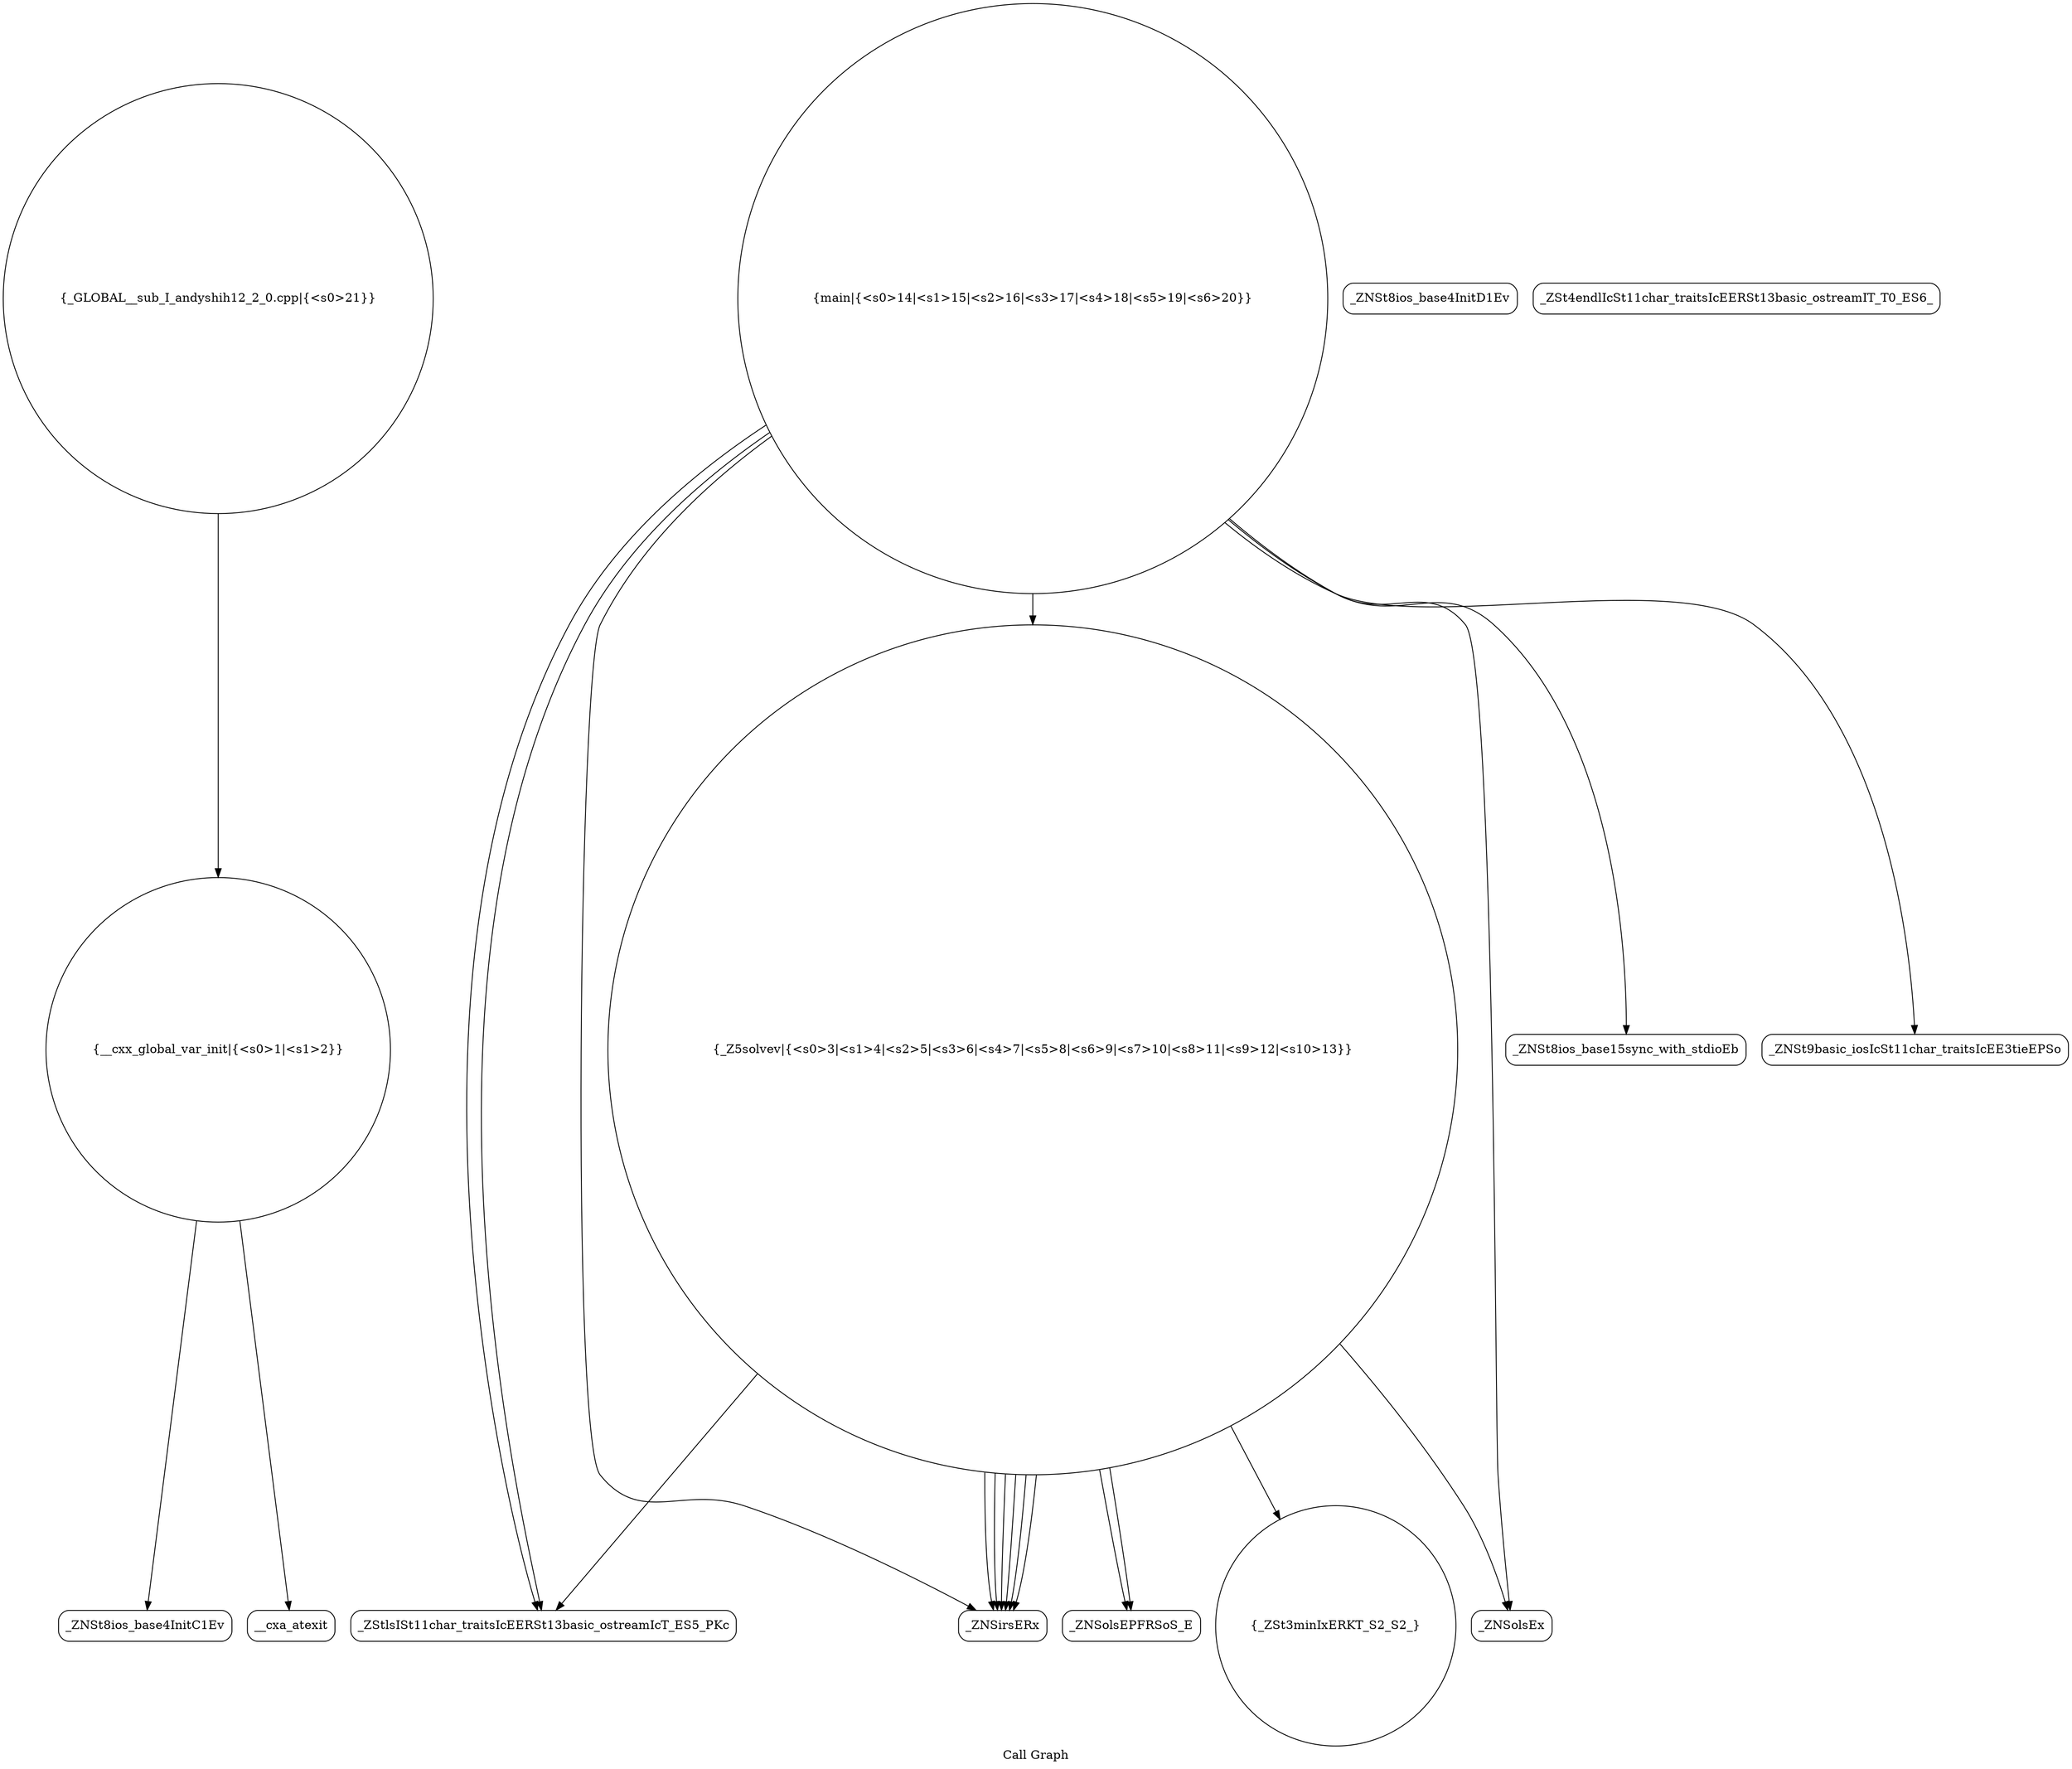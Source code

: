 digraph "Call Graph" {
	label="Call Graph";

	Node0x55e9a2b1e200 [shape=record,shape=circle,label="{__cxx_global_var_init|{<s0>1|<s1>2}}"];
	Node0x55e9a2b1e200:s0 -> Node0x55e9a2b1e690[color=black];
	Node0x55e9a2b1e200:s1 -> Node0x55e9a2b1e790[color=black];
	Node0x55e9a2b1e990 [shape=record,shape=Mrecord,label="{_ZStlsISt11char_traitsIcEERSt13basic_ostreamIcT_ES5_PKc}"];
	Node0x55e9a2b1ed10 [shape=record,shape=circle,label="{_GLOBAL__sub_I_andyshih12_2_0.cpp|{<s0>21}}"];
	Node0x55e9a2b1ed10:s0 -> Node0x55e9a2b1e200[color=black];
	Node0x55e9a2b1e710 [shape=record,shape=Mrecord,label="{_ZNSt8ios_base4InitD1Ev}"];
	Node0x55e9a2b1ea90 [shape=record,shape=Mrecord,label="{_ZSt4endlIcSt11char_traitsIcEERSt13basic_ostreamIT_T0_ES6_}"];
	Node0x55e9a2b1e810 [shape=record,shape=circle,label="{_Z5solvev|{<s0>3|<s1>4|<s2>5|<s3>6|<s4>7|<s5>8|<s6>9|<s7>10|<s8>11|<s9>12|<s10>13}}"];
	Node0x55e9a2b1e810:s0 -> Node0x55e9a2b1e890[color=black];
	Node0x55e9a2b1e810:s1 -> Node0x55e9a2b1e890[color=black];
	Node0x55e9a2b1e810:s2 -> Node0x55e9a2b1e890[color=black];
	Node0x55e9a2b1e810:s3 -> Node0x55e9a2b1e890[color=black];
	Node0x55e9a2b1e810:s4 -> Node0x55e9a2b1e890[color=black];
	Node0x55e9a2b1e810:s5 -> Node0x55e9a2b1e890[color=black];
	Node0x55e9a2b1e810:s6 -> Node0x55e9a2b1e910[color=black];
	Node0x55e9a2b1e810:s7 -> Node0x55e9a2b1e990[color=black];
	Node0x55e9a2b1e810:s8 -> Node0x55e9a2b1ea10[color=black];
	Node0x55e9a2b1e810:s9 -> Node0x55e9a2b1eb10[color=black];
	Node0x55e9a2b1e810:s10 -> Node0x55e9a2b1ea10[color=black];
	Node0x55e9a2b1eb90 [shape=record,shape=circle,label="{main|{<s0>14|<s1>15|<s2>16|<s3>17|<s4>18|<s5>19|<s6>20}}"];
	Node0x55e9a2b1eb90:s0 -> Node0x55e9a2b1ec10[color=black];
	Node0x55e9a2b1eb90:s1 -> Node0x55e9a2b1ec90[color=black];
	Node0x55e9a2b1eb90:s2 -> Node0x55e9a2b1e890[color=black];
	Node0x55e9a2b1eb90:s3 -> Node0x55e9a2b1e990[color=black];
	Node0x55e9a2b1eb90:s4 -> Node0x55e9a2b1eb10[color=black];
	Node0x55e9a2b1eb90:s5 -> Node0x55e9a2b1e990[color=black];
	Node0x55e9a2b1eb90:s6 -> Node0x55e9a2b1e810[color=black];
	Node0x55e9a2b1e910 [shape=record,shape=circle,label="{_ZSt3minIxERKT_S2_S2_}"];
	Node0x55e9a2b1ec90 [shape=record,shape=Mrecord,label="{_ZNSt9basic_iosIcSt11char_traitsIcEE3tieEPSo}"];
	Node0x55e9a2b1e690 [shape=record,shape=Mrecord,label="{_ZNSt8ios_base4InitC1Ev}"];
	Node0x55e9a2b1ea10 [shape=record,shape=Mrecord,label="{_ZNSolsEPFRSoS_E}"];
	Node0x55e9a2b1e790 [shape=record,shape=Mrecord,label="{__cxa_atexit}"];
	Node0x55e9a2b1eb10 [shape=record,shape=Mrecord,label="{_ZNSolsEx}"];
	Node0x55e9a2b1e890 [shape=record,shape=Mrecord,label="{_ZNSirsERx}"];
	Node0x55e9a2b1ec10 [shape=record,shape=Mrecord,label="{_ZNSt8ios_base15sync_with_stdioEb}"];
}
